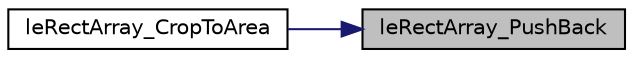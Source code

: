 digraph "leRectArray_PushBack"
{
 // LATEX_PDF_SIZE
  edge [fontname="Helvetica",fontsize="10",labelfontname="Helvetica",labelfontsize="10"];
  node [fontname="Helvetica",fontsize="10",shape=record];
  rankdir="RL";
  Node1 [label="leRectArray_PushBack",height=0.2,width=0.4,color="black", fillcolor="grey75", style="filled", fontcolor="black",tooltip="Push value on back."];
  Node1 -> Node2 [dir="back",color="midnightblue",fontsize="10",style="solid",fontname="Helvetica"];
  Node2 [label="leRectArray_CropToArea",height=0.2,width=0.4,color="black", fillcolor="white", style="filled",URL="$legato__rectarray_8h.html#aa475b6b1a16f1ec6a8712e5e7d09aa20",tooltip="Crops rectange by width and height."];
}
